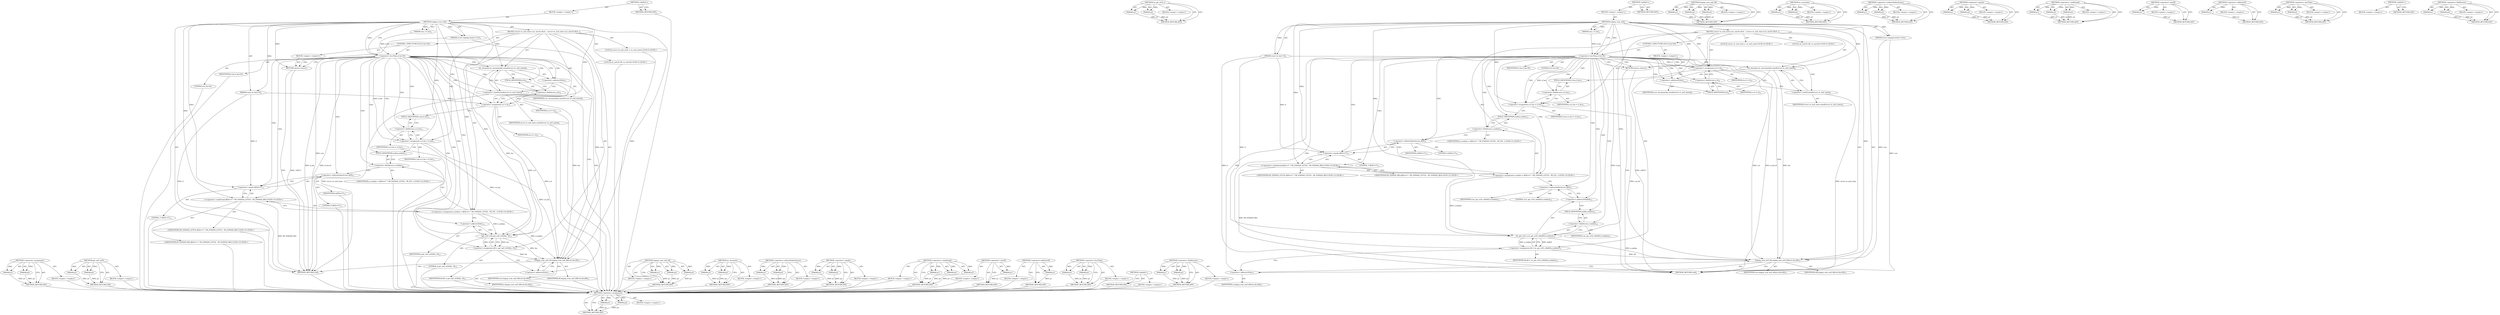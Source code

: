 digraph "&lt;operator&gt;.fieldAccess" {
vulnerable_110 [label=<(METHOD,&lt;operator&gt;.assignment)>];
vulnerable_111 [label=<(PARAM,p1)>];
vulnerable_112 [label=<(PARAM,p2)>];
vulnerable_113 [label=<(BLOCK,&lt;empty&gt;,&lt;empty&gt;)>];
vulnerable_114 [label=<(METHOD_RETURN,ANY)>];
vulnerable_136 [label=<(METHOD,iw_get_ui32_e)>];
vulnerable_137 [label=<(PARAM,p1)>];
vulnerable_138 [label=<(PARAM,p2)>];
vulnerable_139 [label=<(BLOCK,&lt;empty&gt;,&lt;empty&gt;)>];
vulnerable_140 [label=<(METHOD_RETURN,ANY)>];
vulnerable_6 [label=<(METHOD,&lt;global&gt;)<SUB>1</SUB>>];
vulnerable_7 [label=<(BLOCK,&lt;empty&gt;,&lt;empty&gt;)<SUB>1</SUB>>];
vulnerable_8 [label=<(METHOD,iwjpeg_scan_exif)<SUB>1</SUB>>];
vulnerable_9 [label=<(PARAM,struct iwjpegrcontext *rctx)<SUB>1</SUB>>];
vulnerable_10 [label=<(PARAM,const iw_byte *d)<SUB>2</SUB>>];
vulnerable_11 [label=<(PARAM,size_t d_len)<SUB>2</SUB>>];
vulnerable_12 [label=<(BLOCK,{
	struct iw_exif_state e;
	iw_uint32 ifd;

	if...,{
	struct iw_exif_state e;
	iw_uint32 ifd;

	if...)<SUB>3</SUB>>];
vulnerable_13 [label="<(LOCAL,struct iw_exif_state e: iw_exif_state)<SUB>4</SUB>>"];
vulnerable_14 [label="<(LOCAL,iw_uint32 ifd: iw_uint32)<SUB>5</SUB>>"];
vulnerable_15 [label=<(CONTROL_STRUCTURE,IF,if (d_len&lt;8))<SUB>7</SUB>>];
vulnerable_16 [label=<(&lt;operator&gt;.lessThan,d_len&lt;8)<SUB>7</SUB>>];
vulnerable_17 [label=<(IDENTIFIER,d_len,d_len&lt;8)<SUB>7</SUB>>];
vulnerable_18 [label=<(LITERAL,8,d_len&lt;8)<SUB>7</SUB>>];
vulnerable_19 [label=<(BLOCK,&lt;empty&gt;,&lt;empty&gt;)<SUB>7</SUB>>];
vulnerable_20 [label=<(RETURN,return;,return;)<SUB>7</SUB>>];
vulnerable_21 [label=<(iw_zeromem,iw_zeromem(&amp;e,sizeof(struct iw_exif_state)))<SUB>9</SUB>>];
vulnerable_22 [label=<(&lt;operator&gt;.addressOf,&amp;e)<SUB>9</SUB>>];
vulnerable_23 [label=<(IDENTIFIER,e,iw_zeromem(&amp;e,sizeof(struct iw_exif_state)))<SUB>9</SUB>>];
vulnerable_24 [label=<(&lt;operator&gt;.sizeOf,sizeof(struct iw_exif_state))<SUB>9</SUB>>];
vulnerable_25 [label=<(IDENTIFIER,struct iw_exif_state,sizeof(struct iw_exif_state))<SUB>9</SUB>>];
vulnerable_26 [label=<(&lt;operator&gt;.assignment,e.d = d)<SUB>10</SUB>>];
vulnerable_27 [label=<(&lt;operator&gt;.fieldAccess,e.d)<SUB>10</SUB>>];
vulnerable_28 [label=<(IDENTIFIER,e,e.d = d)<SUB>10</SUB>>];
vulnerable_29 [label=<(FIELD_IDENTIFIER,d,d)<SUB>10</SUB>>];
vulnerable_30 [label=<(IDENTIFIER,d,e.d = d)<SUB>10</SUB>>];
vulnerable_31 [label=<(&lt;operator&gt;.assignment,e.d_len = d_len)<SUB>11</SUB>>];
vulnerable_32 [label=<(&lt;operator&gt;.fieldAccess,e.d_len)<SUB>11</SUB>>];
vulnerable_33 [label=<(IDENTIFIER,e,e.d_len = d_len)<SUB>11</SUB>>];
vulnerable_34 [label=<(FIELD_IDENTIFIER,d_len,d_len)<SUB>11</SUB>>];
vulnerable_35 [label=<(IDENTIFIER,d_len,e.d_len = d_len)<SUB>11</SUB>>];
vulnerable_36 [label="<(&lt;operator&gt;.assignment,e.endian = d[0]=='I' ? IW_ENDIAN_LITTLE : IW_EN...)<SUB>13</SUB>>"];
vulnerable_37 [label=<(&lt;operator&gt;.fieldAccess,e.endian)<SUB>13</SUB>>];
vulnerable_38 [label="<(IDENTIFIER,e,e.endian = d[0]=='I' ? IW_ENDIAN_LITTLE : IW_EN...)<SUB>13</SUB>>"];
vulnerable_39 [label=<(FIELD_IDENTIFIER,endian,endian)<SUB>13</SUB>>];
vulnerable_40 [label="<(&lt;operator&gt;.conditional,d[0]=='I' ? IW_ENDIAN_LITTLE : IW_ENDIAN_BIG)<SUB>13</SUB>>"];
vulnerable_41 [label=<(&lt;operator&gt;.equals,d[0]=='I')<SUB>13</SUB>>];
vulnerable_42 [label=<(&lt;operator&gt;.indirectIndexAccess,d[0])<SUB>13</SUB>>];
vulnerable_43 [label=<(IDENTIFIER,d,d[0]=='I')<SUB>13</SUB>>];
vulnerable_44 [label=<(LITERAL,0,d[0]=='I')<SUB>13</SUB>>];
vulnerable_45 [label=<(LITERAL,'I',d[0]=='I')<SUB>13</SUB>>];
vulnerable_46 [label="<(IDENTIFIER,IW_ENDIAN_LITTLE,d[0]=='I' ? IW_ENDIAN_LITTLE : IW_ENDIAN_BIG)<SUB>13</SUB>>"];
vulnerable_47 [label="<(IDENTIFIER,IW_ENDIAN_BIG,d[0]=='I' ? IW_ENDIAN_LITTLE : IW_ENDIAN_BIG)<SUB>13</SUB>>"];
vulnerable_48 [label=<(&lt;operator&gt;.assignment,ifd = iw_get_ui32_e(&amp;d[4],e.endian))<SUB>15</SUB>>];
vulnerable_49 [label=<(IDENTIFIER,ifd,ifd = iw_get_ui32_e(&amp;d[4],e.endian))<SUB>15</SUB>>];
vulnerable_50 [label=<(iw_get_ui32_e,iw_get_ui32_e(&amp;d[4],e.endian))<SUB>15</SUB>>];
vulnerable_51 [label=<(&lt;operator&gt;.addressOf,&amp;d[4])<SUB>15</SUB>>];
vulnerable_52 [label=<(&lt;operator&gt;.indirectIndexAccess,d[4])<SUB>15</SUB>>];
vulnerable_53 [label=<(IDENTIFIER,d,iw_get_ui32_e(&amp;d[4],e.endian))<SUB>15</SUB>>];
vulnerable_54 [label=<(LITERAL,4,iw_get_ui32_e(&amp;d[4],e.endian))<SUB>15</SUB>>];
vulnerable_55 [label=<(&lt;operator&gt;.fieldAccess,e.endian)<SUB>15</SUB>>];
vulnerable_56 [label=<(IDENTIFIER,e,iw_get_ui32_e(&amp;d[4],e.endian))<SUB>15</SUB>>];
vulnerable_57 [label=<(FIELD_IDENTIFIER,endian,endian)<SUB>15</SUB>>];
vulnerable_58 [label=<(iwjpeg_scan_exif_ifd,iwjpeg_scan_exif_ifd(rctx,&amp;e,ifd))<SUB>17</SUB>>];
vulnerable_59 [label=<(IDENTIFIER,rctx,iwjpeg_scan_exif_ifd(rctx,&amp;e,ifd))<SUB>17</SUB>>];
vulnerable_60 [label=<(&lt;operator&gt;.addressOf,&amp;e)<SUB>17</SUB>>];
vulnerable_61 [label=<(IDENTIFIER,e,iwjpeg_scan_exif_ifd(rctx,&amp;e,ifd))<SUB>17</SUB>>];
vulnerable_62 [label=<(IDENTIFIER,ifd,iwjpeg_scan_exif_ifd(rctx,&amp;e,ifd))<SUB>17</SUB>>];
vulnerable_63 [label=<(METHOD_RETURN,void)<SUB>1</SUB>>];
vulnerable_65 [label=<(METHOD_RETURN,ANY)<SUB>1</SUB>>];
vulnerable_141 [label=<(METHOD,iwjpeg_scan_exif_ifd)>];
vulnerable_142 [label=<(PARAM,p1)>];
vulnerable_143 [label=<(PARAM,p2)>];
vulnerable_144 [label=<(PARAM,p3)>];
vulnerable_145 [label=<(BLOCK,&lt;empty&gt;,&lt;empty&gt;)>];
vulnerable_146 [label=<(METHOD_RETURN,ANY)>];
vulnerable_97 [label=<(METHOD,iw_zeromem)>];
vulnerable_98 [label=<(PARAM,p1)>];
vulnerable_99 [label=<(PARAM,p2)>];
vulnerable_100 [label=<(BLOCK,&lt;empty&gt;,&lt;empty&gt;)>];
vulnerable_101 [label=<(METHOD_RETURN,ANY)>];
vulnerable_131 [label=<(METHOD,&lt;operator&gt;.indirectIndexAccess)>];
vulnerable_132 [label=<(PARAM,p1)>];
vulnerable_133 [label=<(PARAM,p2)>];
vulnerable_134 [label=<(BLOCK,&lt;empty&gt;,&lt;empty&gt;)>];
vulnerable_135 [label=<(METHOD_RETURN,ANY)>];
vulnerable_126 [label=<(METHOD,&lt;operator&gt;.equals)>];
vulnerable_127 [label=<(PARAM,p1)>];
vulnerable_128 [label=<(PARAM,p2)>];
vulnerable_129 [label=<(BLOCK,&lt;empty&gt;,&lt;empty&gt;)>];
vulnerable_130 [label=<(METHOD_RETURN,ANY)>];
vulnerable_120 [label=<(METHOD,&lt;operator&gt;.conditional)>];
vulnerable_121 [label=<(PARAM,p1)>];
vulnerable_122 [label=<(PARAM,p2)>];
vulnerable_123 [label=<(PARAM,p3)>];
vulnerable_124 [label=<(BLOCK,&lt;empty&gt;,&lt;empty&gt;)>];
vulnerable_125 [label=<(METHOD_RETURN,ANY)>];
vulnerable_106 [label=<(METHOD,&lt;operator&gt;.sizeOf)>];
vulnerable_107 [label=<(PARAM,p1)>];
vulnerable_108 [label=<(BLOCK,&lt;empty&gt;,&lt;empty&gt;)>];
vulnerable_109 [label=<(METHOD_RETURN,ANY)>];
vulnerable_102 [label=<(METHOD,&lt;operator&gt;.addressOf)>];
vulnerable_103 [label=<(PARAM,p1)>];
vulnerable_104 [label=<(BLOCK,&lt;empty&gt;,&lt;empty&gt;)>];
vulnerable_105 [label=<(METHOD_RETURN,ANY)>];
vulnerable_92 [label=<(METHOD,&lt;operator&gt;.lessThan)>];
vulnerable_93 [label=<(PARAM,p1)>];
vulnerable_94 [label=<(PARAM,p2)>];
vulnerable_95 [label=<(BLOCK,&lt;empty&gt;,&lt;empty&gt;)>];
vulnerable_96 [label=<(METHOD_RETURN,ANY)>];
vulnerable_86 [label=<(METHOD,&lt;global&gt;)<SUB>1</SUB>>];
vulnerable_87 [label=<(BLOCK,&lt;empty&gt;,&lt;empty&gt;)>];
vulnerable_88 [label=<(METHOD_RETURN,ANY)>];
vulnerable_115 [label=<(METHOD,&lt;operator&gt;.fieldAccess)>];
vulnerable_116 [label=<(PARAM,p1)>];
vulnerable_117 [label=<(PARAM,p2)>];
vulnerable_118 [label=<(BLOCK,&lt;empty&gt;,&lt;empty&gt;)>];
vulnerable_119 [label=<(METHOD_RETURN,ANY)>];
fixed_106 [label=<(METHOD,&lt;operator&gt;.assignment)>];
fixed_107 [label=<(PARAM,p1)>];
fixed_108 [label=<(PARAM,p2)>];
fixed_109 [label=<(BLOCK,&lt;empty&gt;,&lt;empty&gt;)>];
fixed_110 [label=<(METHOD_RETURN,ANY)>];
fixed_132 [label=<(METHOD,get_exif_ui32)>];
fixed_133 [label=<(PARAM,p1)>];
fixed_134 [label=<(PARAM,p2)>];
fixed_135 [label=<(BLOCK,&lt;empty&gt;,&lt;empty&gt;)>];
fixed_136 [label=<(METHOD_RETURN,ANY)>];
fixed_6 [label=<(METHOD,&lt;global&gt;)<SUB>1</SUB>>];
fixed_7 [label=<(BLOCK,&lt;empty&gt;,&lt;empty&gt;)<SUB>1</SUB>>];
fixed_8 [label=<(METHOD,iwjpeg_scan_exif)<SUB>1</SUB>>];
fixed_9 [label=<(PARAM,struct iwjpegrcontext *rctx)<SUB>1</SUB>>];
fixed_10 [label=<(PARAM,const iw_byte *d)<SUB>2</SUB>>];
fixed_11 [label=<(PARAM,size_t d_len)<SUB>2</SUB>>];
fixed_12 [label=<(BLOCK,{
	struct iw_exif_state e;
	iw_uint32 ifd;

	if...,{
	struct iw_exif_state e;
	iw_uint32 ifd;

	if...)<SUB>3</SUB>>];
fixed_13 [label="<(LOCAL,struct iw_exif_state e: iw_exif_state)<SUB>4</SUB>>"];
fixed_14 [label="<(LOCAL,iw_uint32 ifd: iw_uint32)<SUB>5</SUB>>"];
fixed_15 [label=<(CONTROL_STRUCTURE,IF,if (d_len&lt;8))<SUB>7</SUB>>];
fixed_16 [label=<(&lt;operator&gt;.lessThan,d_len&lt;8)<SUB>7</SUB>>];
fixed_17 [label=<(IDENTIFIER,d_len,d_len&lt;8)<SUB>7</SUB>>];
fixed_18 [label=<(LITERAL,8,d_len&lt;8)<SUB>7</SUB>>];
fixed_19 [label=<(BLOCK,&lt;empty&gt;,&lt;empty&gt;)<SUB>7</SUB>>];
fixed_20 [label=<(RETURN,return;,return;)<SUB>7</SUB>>];
fixed_21 [label=<(iw_zeromem,iw_zeromem(&amp;e,sizeof(struct iw_exif_state)))<SUB>9</SUB>>];
fixed_22 [label=<(&lt;operator&gt;.addressOf,&amp;e)<SUB>9</SUB>>];
fixed_23 [label=<(IDENTIFIER,e,iw_zeromem(&amp;e,sizeof(struct iw_exif_state)))<SUB>9</SUB>>];
fixed_24 [label=<(&lt;operator&gt;.sizeOf,sizeof(struct iw_exif_state))<SUB>9</SUB>>];
fixed_25 [label=<(IDENTIFIER,struct iw_exif_state,sizeof(struct iw_exif_state))<SUB>9</SUB>>];
fixed_26 [label=<(&lt;operator&gt;.assignment,e.d = d)<SUB>10</SUB>>];
fixed_27 [label=<(&lt;operator&gt;.fieldAccess,e.d)<SUB>10</SUB>>];
fixed_28 [label=<(IDENTIFIER,e,e.d = d)<SUB>10</SUB>>];
fixed_29 [label=<(FIELD_IDENTIFIER,d,d)<SUB>10</SUB>>];
fixed_30 [label=<(IDENTIFIER,d,e.d = d)<SUB>10</SUB>>];
fixed_31 [label=<(&lt;operator&gt;.assignment,e.d_len = d_len)<SUB>11</SUB>>];
fixed_32 [label=<(&lt;operator&gt;.fieldAccess,e.d_len)<SUB>11</SUB>>];
fixed_33 [label=<(IDENTIFIER,e,e.d_len = d_len)<SUB>11</SUB>>];
fixed_34 [label=<(FIELD_IDENTIFIER,d_len,d_len)<SUB>11</SUB>>];
fixed_35 [label=<(IDENTIFIER,d_len,e.d_len = d_len)<SUB>11</SUB>>];
fixed_36 [label="<(&lt;operator&gt;.assignment,e.endian = d[0]=='I' ? IW_ENDIAN_LITTLE : IW_EN...)<SUB>13</SUB>>"];
fixed_37 [label=<(&lt;operator&gt;.fieldAccess,e.endian)<SUB>13</SUB>>];
fixed_38 [label="<(IDENTIFIER,e,e.endian = d[0]=='I' ? IW_ENDIAN_LITTLE : IW_EN...)<SUB>13</SUB>>"];
fixed_39 [label=<(FIELD_IDENTIFIER,endian,endian)<SUB>13</SUB>>];
fixed_40 [label="<(&lt;operator&gt;.conditional,d[0]=='I' ? IW_ENDIAN_LITTLE : IW_ENDIAN_BIG)<SUB>13</SUB>>"];
fixed_41 [label=<(&lt;operator&gt;.equals,d[0]=='I')<SUB>13</SUB>>];
fixed_42 [label=<(&lt;operator&gt;.indirectIndexAccess,d[0])<SUB>13</SUB>>];
fixed_43 [label=<(IDENTIFIER,d,d[0]=='I')<SUB>13</SUB>>];
fixed_44 [label=<(LITERAL,0,d[0]=='I')<SUB>13</SUB>>];
fixed_45 [label=<(LITERAL,'I',d[0]=='I')<SUB>13</SUB>>];
fixed_46 [label="<(IDENTIFIER,IW_ENDIAN_LITTLE,d[0]=='I' ? IW_ENDIAN_LITTLE : IW_ENDIAN_BIG)<SUB>13</SUB>>"];
fixed_47 [label="<(IDENTIFIER,IW_ENDIAN_BIG,d[0]=='I' ? IW_ENDIAN_LITTLE : IW_ENDIAN_BIG)<SUB>13</SUB>>"];
fixed_48 [label=<(&lt;operator&gt;.assignment,ifd = get_exif_ui32(&amp;e, 4))<SUB>15</SUB>>];
fixed_49 [label=<(IDENTIFIER,ifd,ifd = get_exif_ui32(&amp;e, 4))<SUB>15</SUB>>];
fixed_50 [label=<(get_exif_ui32,get_exif_ui32(&amp;e, 4))<SUB>15</SUB>>];
fixed_51 [label=<(&lt;operator&gt;.addressOf,&amp;e)<SUB>15</SUB>>];
fixed_52 [label=<(IDENTIFIER,e,get_exif_ui32(&amp;e, 4))<SUB>15</SUB>>];
fixed_53 [label=<(LITERAL,4,get_exif_ui32(&amp;e, 4))<SUB>15</SUB>>];
fixed_54 [label=<(iwjpeg_scan_exif_ifd,iwjpeg_scan_exif_ifd(rctx,&amp;e,ifd))<SUB>17</SUB>>];
fixed_55 [label=<(IDENTIFIER,rctx,iwjpeg_scan_exif_ifd(rctx,&amp;e,ifd))<SUB>17</SUB>>];
fixed_56 [label=<(&lt;operator&gt;.addressOf,&amp;e)<SUB>17</SUB>>];
fixed_57 [label=<(IDENTIFIER,e,iwjpeg_scan_exif_ifd(rctx,&amp;e,ifd))<SUB>17</SUB>>];
fixed_58 [label=<(IDENTIFIER,ifd,iwjpeg_scan_exif_ifd(rctx,&amp;e,ifd))<SUB>17</SUB>>];
fixed_59 [label=<(METHOD_RETURN,void)<SUB>1</SUB>>];
fixed_61 [label=<(METHOD_RETURN,ANY)<SUB>1</SUB>>];
fixed_137 [label=<(METHOD,iwjpeg_scan_exif_ifd)>];
fixed_138 [label=<(PARAM,p1)>];
fixed_139 [label=<(PARAM,p2)>];
fixed_140 [label=<(PARAM,p3)>];
fixed_141 [label=<(BLOCK,&lt;empty&gt;,&lt;empty&gt;)>];
fixed_142 [label=<(METHOD_RETURN,ANY)>];
fixed_93 [label=<(METHOD,iw_zeromem)>];
fixed_94 [label=<(PARAM,p1)>];
fixed_95 [label=<(PARAM,p2)>];
fixed_96 [label=<(BLOCK,&lt;empty&gt;,&lt;empty&gt;)>];
fixed_97 [label=<(METHOD_RETURN,ANY)>];
fixed_127 [label=<(METHOD,&lt;operator&gt;.indirectIndexAccess)>];
fixed_128 [label=<(PARAM,p1)>];
fixed_129 [label=<(PARAM,p2)>];
fixed_130 [label=<(BLOCK,&lt;empty&gt;,&lt;empty&gt;)>];
fixed_131 [label=<(METHOD_RETURN,ANY)>];
fixed_122 [label=<(METHOD,&lt;operator&gt;.equals)>];
fixed_123 [label=<(PARAM,p1)>];
fixed_124 [label=<(PARAM,p2)>];
fixed_125 [label=<(BLOCK,&lt;empty&gt;,&lt;empty&gt;)>];
fixed_126 [label=<(METHOD_RETURN,ANY)>];
fixed_116 [label=<(METHOD,&lt;operator&gt;.conditional)>];
fixed_117 [label=<(PARAM,p1)>];
fixed_118 [label=<(PARAM,p2)>];
fixed_119 [label=<(PARAM,p3)>];
fixed_120 [label=<(BLOCK,&lt;empty&gt;,&lt;empty&gt;)>];
fixed_121 [label=<(METHOD_RETURN,ANY)>];
fixed_102 [label=<(METHOD,&lt;operator&gt;.sizeOf)>];
fixed_103 [label=<(PARAM,p1)>];
fixed_104 [label=<(BLOCK,&lt;empty&gt;,&lt;empty&gt;)>];
fixed_105 [label=<(METHOD_RETURN,ANY)>];
fixed_98 [label=<(METHOD,&lt;operator&gt;.addressOf)>];
fixed_99 [label=<(PARAM,p1)>];
fixed_100 [label=<(BLOCK,&lt;empty&gt;,&lt;empty&gt;)>];
fixed_101 [label=<(METHOD_RETURN,ANY)>];
fixed_88 [label=<(METHOD,&lt;operator&gt;.lessThan)>];
fixed_89 [label=<(PARAM,p1)>];
fixed_90 [label=<(PARAM,p2)>];
fixed_91 [label=<(BLOCK,&lt;empty&gt;,&lt;empty&gt;)>];
fixed_92 [label=<(METHOD_RETURN,ANY)>];
fixed_82 [label=<(METHOD,&lt;global&gt;)<SUB>1</SUB>>];
fixed_83 [label=<(BLOCK,&lt;empty&gt;,&lt;empty&gt;)>];
fixed_84 [label=<(METHOD_RETURN,ANY)>];
fixed_111 [label=<(METHOD,&lt;operator&gt;.fieldAccess)>];
fixed_112 [label=<(PARAM,p1)>];
fixed_113 [label=<(PARAM,p2)>];
fixed_114 [label=<(BLOCK,&lt;empty&gt;,&lt;empty&gt;)>];
fixed_115 [label=<(METHOD_RETURN,ANY)>];
vulnerable_110 -> vulnerable_111  [key=0, label="AST: "];
vulnerable_110 -> vulnerable_111  [key=1, label="DDG: "];
vulnerable_110 -> vulnerable_113  [key=0, label="AST: "];
vulnerable_110 -> vulnerable_112  [key=0, label="AST: "];
vulnerable_110 -> vulnerable_112  [key=1, label="DDG: "];
vulnerable_110 -> vulnerable_114  [key=0, label="AST: "];
vulnerable_110 -> vulnerable_114  [key=1, label="CFG: "];
vulnerable_111 -> vulnerable_114  [key=0, label="DDG: p1"];
vulnerable_112 -> vulnerable_114  [key=0, label="DDG: p2"];
vulnerable_136 -> vulnerable_137  [key=0, label="AST: "];
vulnerable_136 -> vulnerable_137  [key=1, label="DDG: "];
vulnerable_136 -> vulnerable_139  [key=0, label="AST: "];
vulnerable_136 -> vulnerable_138  [key=0, label="AST: "];
vulnerable_136 -> vulnerable_138  [key=1, label="DDG: "];
vulnerable_136 -> vulnerable_140  [key=0, label="AST: "];
vulnerable_136 -> vulnerable_140  [key=1, label="CFG: "];
vulnerable_137 -> vulnerable_140  [key=0, label="DDG: p1"];
vulnerable_138 -> vulnerable_140  [key=0, label="DDG: p2"];
vulnerable_6 -> vulnerable_7  [key=0, label="AST: "];
vulnerable_6 -> vulnerable_65  [key=0, label="AST: "];
vulnerable_6 -> vulnerable_65  [key=1, label="CFG: "];
vulnerable_7 -> vulnerable_8  [key=0, label="AST: "];
vulnerable_8 -> vulnerable_9  [key=0, label="AST: "];
vulnerable_8 -> vulnerable_9  [key=1, label="DDG: "];
vulnerable_8 -> vulnerable_10  [key=0, label="AST: "];
vulnerable_8 -> vulnerable_10  [key=1, label="DDG: "];
vulnerable_8 -> vulnerable_11  [key=0, label="AST: "];
vulnerable_8 -> vulnerable_11  [key=1, label="DDG: "];
vulnerable_8 -> vulnerable_12  [key=0, label="AST: "];
vulnerable_8 -> vulnerable_63  [key=0, label="AST: "];
vulnerable_8 -> vulnerable_16  [key=0, label="CFG: "];
vulnerable_8 -> vulnerable_16  [key=1, label="DDG: "];
vulnerable_8 -> vulnerable_26  [key=0, label="DDG: "];
vulnerable_8 -> vulnerable_31  [key=0, label="DDG: "];
vulnerable_8 -> vulnerable_36  [key=0, label="DDG: "];
vulnerable_8 -> vulnerable_21  [key=0, label="DDG: "];
vulnerable_8 -> vulnerable_58  [key=0, label="DDG: "];
vulnerable_8 -> vulnerable_20  [key=0, label="DDG: "];
vulnerable_8 -> vulnerable_40  [key=0, label="DDG: "];
vulnerable_8 -> vulnerable_50  [key=0, label="DDG: "];
vulnerable_8 -> vulnerable_41  [key=0, label="DDG: "];
vulnerable_9 -> vulnerable_63  [key=0, label="DDG: rctx"];
vulnerable_9 -> vulnerable_58  [key=0, label="DDG: rctx"];
vulnerable_10 -> vulnerable_63  [key=0, label="DDG: d"];
vulnerable_10 -> vulnerable_26  [key=0, label="DDG: d"];
vulnerable_10 -> vulnerable_50  [key=0, label="DDG: d"];
vulnerable_10 -> vulnerable_41  [key=0, label="DDG: d"];
vulnerable_11 -> vulnerable_16  [key=0, label="DDG: d_len"];
vulnerable_12 -> vulnerable_13  [key=0, label="AST: "];
vulnerable_12 -> vulnerable_14  [key=0, label="AST: "];
vulnerable_12 -> vulnerable_15  [key=0, label="AST: "];
vulnerable_12 -> vulnerable_21  [key=0, label="AST: "];
vulnerable_12 -> vulnerable_26  [key=0, label="AST: "];
vulnerable_12 -> vulnerable_31  [key=0, label="AST: "];
vulnerable_12 -> vulnerable_36  [key=0, label="AST: "];
vulnerable_12 -> vulnerable_48  [key=0, label="AST: "];
vulnerable_12 -> vulnerable_58  [key=0, label="AST: "];
vulnerable_15 -> vulnerable_16  [key=0, label="AST: "];
vulnerable_15 -> vulnerable_19  [key=0, label="AST: "];
vulnerable_16 -> vulnerable_17  [key=0, label="AST: "];
vulnerable_16 -> vulnerable_18  [key=0, label="AST: "];
vulnerable_16 -> vulnerable_20  [key=0, label="CFG: "];
vulnerable_16 -> vulnerable_20  [key=1, label="CDG: "];
vulnerable_16 -> vulnerable_22  [key=0, label="CFG: "];
vulnerable_16 -> vulnerable_22  [key=1, label="CDG: "];
vulnerable_16 -> vulnerable_63  [key=0, label="DDG: d_len"];
vulnerable_16 -> vulnerable_63  [key=1, label="DDG: d_len&lt;8"];
vulnerable_16 -> vulnerable_31  [key=0, label="DDG: d_len"];
vulnerable_16 -> vulnerable_31  [key=1, label="CDG: "];
vulnerable_16 -> vulnerable_24  [key=0, label="CDG: "];
vulnerable_16 -> vulnerable_34  [key=0, label="CDG: "];
vulnerable_16 -> vulnerable_21  [key=0, label="CDG: "];
vulnerable_16 -> vulnerable_48  [key=0, label="CDG: "];
vulnerable_16 -> vulnerable_32  [key=0, label="CDG: "];
vulnerable_16 -> vulnerable_58  [key=0, label="CDG: "];
vulnerable_16 -> vulnerable_60  [key=0, label="CDG: "];
vulnerable_16 -> vulnerable_26  [key=0, label="CDG: "];
vulnerable_16 -> vulnerable_42  [key=0, label="CDG: "];
vulnerable_16 -> vulnerable_51  [key=0, label="CDG: "];
vulnerable_16 -> vulnerable_57  [key=0, label="CDG: "];
vulnerable_16 -> vulnerable_36  [key=0, label="CDG: "];
vulnerable_16 -> vulnerable_52  [key=0, label="CDG: "];
vulnerable_16 -> vulnerable_37  [key=0, label="CDG: "];
vulnerable_16 -> vulnerable_41  [key=0, label="CDG: "];
vulnerable_16 -> vulnerable_27  [key=0, label="CDG: "];
vulnerable_16 -> vulnerable_40  [key=0, label="CDG: "];
vulnerable_16 -> vulnerable_29  [key=0, label="CDG: "];
vulnerable_16 -> vulnerable_50  [key=0, label="CDG: "];
vulnerable_16 -> vulnerable_55  [key=0, label="CDG: "];
vulnerable_16 -> vulnerable_39  [key=0, label="CDG: "];
vulnerable_19 -> vulnerable_20  [key=0, label="AST: "];
vulnerable_20 -> vulnerable_63  [key=0, label="CFG: "];
vulnerable_20 -> vulnerable_63  [key=1, label="DDG: &lt;RET&gt;"];
vulnerable_21 -> vulnerable_22  [key=0, label="AST: "];
vulnerable_21 -> vulnerable_24  [key=0, label="AST: "];
vulnerable_21 -> vulnerable_29  [key=0, label="CFG: "];
vulnerable_21 -> vulnerable_58  [key=0, label="DDG: &amp;e"];
vulnerable_22 -> vulnerable_23  [key=0, label="AST: "];
vulnerable_22 -> vulnerable_24  [key=0, label="CFG: "];
vulnerable_24 -> vulnerable_25  [key=0, label="AST: "];
vulnerable_24 -> vulnerable_21  [key=0, label="CFG: "];
vulnerable_24 -> vulnerable_63  [key=0, label="DDG: struct iw_exif_state"];
vulnerable_26 -> vulnerable_27  [key=0, label="AST: "];
vulnerable_26 -> vulnerable_30  [key=0, label="AST: "];
vulnerable_26 -> vulnerable_34  [key=0, label="CFG: "];
vulnerable_26 -> vulnerable_58  [key=0, label="DDG: e.d"];
vulnerable_27 -> vulnerable_28  [key=0, label="AST: "];
vulnerable_27 -> vulnerable_29  [key=0, label="AST: "];
vulnerable_27 -> vulnerable_26  [key=0, label="CFG: "];
vulnerable_29 -> vulnerable_27  [key=0, label="CFG: "];
vulnerable_31 -> vulnerable_32  [key=0, label="AST: "];
vulnerable_31 -> vulnerable_35  [key=0, label="AST: "];
vulnerable_31 -> vulnerable_39  [key=0, label="CFG: "];
vulnerable_31 -> vulnerable_58  [key=0, label="DDG: e.d_len"];
vulnerable_32 -> vulnerable_33  [key=0, label="AST: "];
vulnerable_32 -> vulnerable_34  [key=0, label="AST: "];
vulnerable_32 -> vulnerable_31  [key=0, label="CFG: "];
vulnerable_34 -> vulnerable_32  [key=0, label="CFG: "];
vulnerable_36 -> vulnerable_37  [key=0, label="AST: "];
vulnerable_36 -> vulnerable_40  [key=0, label="AST: "];
vulnerable_36 -> vulnerable_52  [key=0, label="CFG: "];
vulnerable_36 -> vulnerable_50  [key=0, label="DDG: e.endian"];
vulnerable_37 -> vulnerable_38  [key=0, label="AST: "];
vulnerable_37 -> vulnerable_39  [key=0, label="AST: "];
vulnerable_37 -> vulnerable_42  [key=0, label="CFG: "];
vulnerable_39 -> vulnerable_37  [key=0, label="CFG: "];
vulnerable_40 -> vulnerable_41  [key=0, label="AST: "];
vulnerable_40 -> vulnerable_46  [key=0, label="AST: "];
vulnerable_40 -> vulnerable_47  [key=0, label="AST: "];
vulnerable_40 -> vulnerable_36  [key=0, label="CFG: "];
vulnerable_40 -> vulnerable_63  [key=0, label="DDG: IW_ENDIAN_BIG"];
vulnerable_41 -> vulnerable_42  [key=0, label="AST: "];
vulnerable_41 -> vulnerable_45  [key=0, label="AST: "];
vulnerable_41 -> vulnerable_40  [key=0, label="CFG: "];
vulnerable_42 -> vulnerable_43  [key=0, label="AST: "];
vulnerable_42 -> vulnerable_44  [key=0, label="AST: "];
vulnerable_42 -> vulnerable_41  [key=0, label="CFG: "];
vulnerable_48 -> vulnerable_49  [key=0, label="AST: "];
vulnerable_48 -> vulnerable_50  [key=0, label="AST: "];
vulnerable_48 -> vulnerable_60  [key=0, label="CFG: "];
vulnerable_48 -> vulnerable_58  [key=0, label="DDG: ifd"];
vulnerable_50 -> vulnerable_51  [key=0, label="AST: "];
vulnerable_50 -> vulnerable_55  [key=0, label="AST: "];
vulnerable_50 -> vulnerable_48  [key=0, label="CFG: "];
vulnerable_50 -> vulnerable_48  [key=1, label="DDG: &amp;d[4]"];
vulnerable_50 -> vulnerable_48  [key=2, label="DDG: e.endian"];
vulnerable_50 -> vulnerable_58  [key=0, label="DDG: e.endian"];
vulnerable_51 -> vulnerable_52  [key=0, label="AST: "];
vulnerable_51 -> vulnerable_57  [key=0, label="CFG: "];
vulnerable_52 -> vulnerable_53  [key=0, label="AST: "];
vulnerable_52 -> vulnerable_54  [key=0, label="AST: "];
vulnerable_52 -> vulnerable_51  [key=0, label="CFG: "];
vulnerable_55 -> vulnerable_56  [key=0, label="AST: "];
vulnerable_55 -> vulnerable_57  [key=0, label="AST: "];
vulnerable_55 -> vulnerable_50  [key=0, label="CFG: "];
vulnerable_57 -> vulnerable_55  [key=0, label="CFG: "];
vulnerable_58 -> vulnerable_59  [key=0, label="AST: "];
vulnerable_58 -> vulnerable_60  [key=0, label="AST: "];
vulnerable_58 -> vulnerable_62  [key=0, label="AST: "];
vulnerable_58 -> vulnerable_63  [key=0, label="CFG: "];
vulnerable_60 -> vulnerable_61  [key=0, label="AST: "];
vulnerable_60 -> vulnerable_58  [key=0, label="CFG: "];
vulnerable_141 -> vulnerable_142  [key=0, label="AST: "];
vulnerable_141 -> vulnerable_142  [key=1, label="DDG: "];
vulnerable_141 -> vulnerable_145  [key=0, label="AST: "];
vulnerable_141 -> vulnerable_143  [key=0, label="AST: "];
vulnerable_141 -> vulnerable_143  [key=1, label="DDG: "];
vulnerable_141 -> vulnerable_146  [key=0, label="AST: "];
vulnerable_141 -> vulnerable_146  [key=1, label="CFG: "];
vulnerable_141 -> vulnerable_144  [key=0, label="AST: "];
vulnerable_141 -> vulnerable_144  [key=1, label="DDG: "];
vulnerable_142 -> vulnerable_146  [key=0, label="DDG: p1"];
vulnerable_143 -> vulnerable_146  [key=0, label="DDG: p2"];
vulnerable_144 -> vulnerable_146  [key=0, label="DDG: p3"];
vulnerable_97 -> vulnerable_98  [key=0, label="AST: "];
vulnerable_97 -> vulnerable_98  [key=1, label="DDG: "];
vulnerable_97 -> vulnerable_100  [key=0, label="AST: "];
vulnerable_97 -> vulnerable_99  [key=0, label="AST: "];
vulnerable_97 -> vulnerable_99  [key=1, label="DDG: "];
vulnerable_97 -> vulnerable_101  [key=0, label="AST: "];
vulnerable_97 -> vulnerable_101  [key=1, label="CFG: "];
vulnerable_98 -> vulnerable_101  [key=0, label="DDG: p1"];
vulnerable_99 -> vulnerable_101  [key=0, label="DDG: p2"];
vulnerable_131 -> vulnerable_132  [key=0, label="AST: "];
vulnerable_131 -> vulnerable_132  [key=1, label="DDG: "];
vulnerable_131 -> vulnerable_134  [key=0, label="AST: "];
vulnerable_131 -> vulnerable_133  [key=0, label="AST: "];
vulnerable_131 -> vulnerable_133  [key=1, label="DDG: "];
vulnerable_131 -> vulnerable_135  [key=0, label="AST: "];
vulnerable_131 -> vulnerable_135  [key=1, label="CFG: "];
vulnerable_132 -> vulnerable_135  [key=0, label="DDG: p1"];
vulnerable_133 -> vulnerable_135  [key=0, label="DDG: p2"];
vulnerable_126 -> vulnerable_127  [key=0, label="AST: "];
vulnerable_126 -> vulnerable_127  [key=1, label="DDG: "];
vulnerable_126 -> vulnerable_129  [key=0, label="AST: "];
vulnerable_126 -> vulnerable_128  [key=0, label="AST: "];
vulnerable_126 -> vulnerable_128  [key=1, label="DDG: "];
vulnerable_126 -> vulnerable_130  [key=0, label="AST: "];
vulnerable_126 -> vulnerable_130  [key=1, label="CFG: "];
vulnerable_127 -> vulnerable_130  [key=0, label="DDG: p1"];
vulnerable_128 -> vulnerable_130  [key=0, label="DDG: p2"];
vulnerable_120 -> vulnerable_121  [key=0, label="AST: "];
vulnerable_120 -> vulnerable_121  [key=1, label="DDG: "];
vulnerable_120 -> vulnerable_124  [key=0, label="AST: "];
vulnerable_120 -> vulnerable_122  [key=0, label="AST: "];
vulnerable_120 -> vulnerable_122  [key=1, label="DDG: "];
vulnerable_120 -> vulnerable_125  [key=0, label="AST: "];
vulnerable_120 -> vulnerable_125  [key=1, label="CFG: "];
vulnerable_120 -> vulnerable_123  [key=0, label="AST: "];
vulnerable_120 -> vulnerable_123  [key=1, label="DDG: "];
vulnerable_121 -> vulnerable_125  [key=0, label="DDG: p1"];
vulnerable_122 -> vulnerable_125  [key=0, label="DDG: p2"];
vulnerable_123 -> vulnerable_125  [key=0, label="DDG: p3"];
vulnerable_106 -> vulnerable_107  [key=0, label="AST: "];
vulnerable_106 -> vulnerable_107  [key=1, label="DDG: "];
vulnerable_106 -> vulnerable_108  [key=0, label="AST: "];
vulnerable_106 -> vulnerable_109  [key=0, label="AST: "];
vulnerable_106 -> vulnerable_109  [key=1, label="CFG: "];
vulnerable_107 -> vulnerable_109  [key=0, label="DDG: p1"];
vulnerable_102 -> vulnerable_103  [key=0, label="AST: "];
vulnerable_102 -> vulnerable_103  [key=1, label="DDG: "];
vulnerable_102 -> vulnerable_104  [key=0, label="AST: "];
vulnerable_102 -> vulnerable_105  [key=0, label="AST: "];
vulnerable_102 -> vulnerable_105  [key=1, label="CFG: "];
vulnerable_103 -> vulnerable_105  [key=0, label="DDG: p1"];
vulnerable_92 -> vulnerable_93  [key=0, label="AST: "];
vulnerable_92 -> vulnerable_93  [key=1, label="DDG: "];
vulnerable_92 -> vulnerable_95  [key=0, label="AST: "];
vulnerable_92 -> vulnerable_94  [key=0, label="AST: "];
vulnerable_92 -> vulnerable_94  [key=1, label="DDG: "];
vulnerable_92 -> vulnerable_96  [key=0, label="AST: "];
vulnerable_92 -> vulnerable_96  [key=1, label="CFG: "];
vulnerable_93 -> vulnerable_96  [key=0, label="DDG: p1"];
vulnerable_94 -> vulnerable_96  [key=0, label="DDG: p2"];
vulnerable_86 -> vulnerable_87  [key=0, label="AST: "];
vulnerable_86 -> vulnerable_88  [key=0, label="AST: "];
vulnerable_86 -> vulnerable_88  [key=1, label="CFG: "];
vulnerable_115 -> vulnerable_116  [key=0, label="AST: "];
vulnerable_115 -> vulnerable_116  [key=1, label="DDG: "];
vulnerable_115 -> vulnerable_118  [key=0, label="AST: "];
vulnerable_115 -> vulnerable_117  [key=0, label="AST: "];
vulnerable_115 -> vulnerable_117  [key=1, label="DDG: "];
vulnerable_115 -> vulnerable_119  [key=0, label="AST: "];
vulnerable_115 -> vulnerable_119  [key=1, label="CFG: "];
vulnerable_116 -> vulnerable_119  [key=0, label="DDG: p1"];
vulnerable_117 -> vulnerable_119  [key=0, label="DDG: p2"];
fixed_106 -> fixed_107  [key=0, label="AST: "];
fixed_106 -> fixed_107  [key=1, label="DDG: "];
fixed_106 -> fixed_109  [key=0, label="AST: "];
fixed_106 -> fixed_108  [key=0, label="AST: "];
fixed_106 -> fixed_108  [key=1, label="DDG: "];
fixed_106 -> fixed_110  [key=0, label="AST: "];
fixed_106 -> fixed_110  [key=1, label="CFG: "];
fixed_107 -> fixed_110  [key=0, label="DDG: p1"];
fixed_108 -> fixed_110  [key=0, label="DDG: p2"];
fixed_109 -> vulnerable_110  [key=0];
fixed_110 -> vulnerable_110  [key=0];
fixed_132 -> fixed_133  [key=0, label="AST: "];
fixed_132 -> fixed_133  [key=1, label="DDG: "];
fixed_132 -> fixed_135  [key=0, label="AST: "];
fixed_132 -> fixed_134  [key=0, label="AST: "];
fixed_132 -> fixed_134  [key=1, label="DDG: "];
fixed_132 -> fixed_136  [key=0, label="AST: "];
fixed_132 -> fixed_136  [key=1, label="CFG: "];
fixed_133 -> fixed_136  [key=0, label="DDG: p1"];
fixed_134 -> fixed_136  [key=0, label="DDG: p2"];
fixed_135 -> vulnerable_110  [key=0];
fixed_136 -> vulnerable_110  [key=0];
fixed_6 -> fixed_7  [key=0, label="AST: "];
fixed_6 -> fixed_61  [key=0, label="AST: "];
fixed_6 -> fixed_61  [key=1, label="CFG: "];
fixed_7 -> fixed_8  [key=0, label="AST: "];
fixed_8 -> fixed_9  [key=0, label="AST: "];
fixed_8 -> fixed_9  [key=1, label="DDG: "];
fixed_8 -> fixed_10  [key=0, label="AST: "];
fixed_8 -> fixed_10  [key=1, label="DDG: "];
fixed_8 -> fixed_11  [key=0, label="AST: "];
fixed_8 -> fixed_11  [key=1, label="DDG: "];
fixed_8 -> fixed_12  [key=0, label="AST: "];
fixed_8 -> fixed_59  [key=0, label="AST: "];
fixed_8 -> fixed_16  [key=0, label="CFG: "];
fixed_8 -> fixed_16  [key=1, label="DDG: "];
fixed_8 -> fixed_26  [key=0, label="DDG: "];
fixed_8 -> fixed_31  [key=0, label="DDG: "];
fixed_8 -> fixed_36  [key=0, label="DDG: "];
fixed_8 -> fixed_21  [key=0, label="DDG: "];
fixed_8 -> fixed_54  [key=0, label="DDG: "];
fixed_8 -> fixed_20  [key=0, label="DDG: "];
fixed_8 -> fixed_40  [key=0, label="DDG: "];
fixed_8 -> fixed_50  [key=0, label="DDG: "];
fixed_8 -> fixed_41  [key=0, label="DDG: "];
fixed_9 -> fixed_59  [key=0, label="DDG: rctx"];
fixed_9 -> fixed_54  [key=0, label="DDG: rctx"];
fixed_10 -> fixed_59  [key=0, label="DDG: d"];
fixed_10 -> fixed_26  [key=0, label="DDG: d"];
fixed_10 -> fixed_41  [key=0, label="DDG: d"];
fixed_11 -> fixed_16  [key=0, label="DDG: d_len"];
fixed_12 -> fixed_13  [key=0, label="AST: "];
fixed_12 -> fixed_14  [key=0, label="AST: "];
fixed_12 -> fixed_15  [key=0, label="AST: "];
fixed_12 -> fixed_21  [key=0, label="AST: "];
fixed_12 -> fixed_26  [key=0, label="AST: "];
fixed_12 -> fixed_31  [key=0, label="AST: "];
fixed_12 -> fixed_36  [key=0, label="AST: "];
fixed_12 -> fixed_48  [key=0, label="AST: "];
fixed_12 -> fixed_54  [key=0, label="AST: "];
fixed_13 -> vulnerable_110  [key=0];
fixed_14 -> vulnerable_110  [key=0];
fixed_15 -> fixed_16  [key=0, label="AST: "];
fixed_15 -> fixed_19  [key=0, label="AST: "];
fixed_16 -> fixed_17  [key=0, label="AST: "];
fixed_16 -> fixed_18  [key=0, label="AST: "];
fixed_16 -> fixed_20  [key=0, label="CFG: "];
fixed_16 -> fixed_20  [key=1, label="CDG: "];
fixed_16 -> fixed_22  [key=0, label="CFG: "];
fixed_16 -> fixed_22  [key=1, label="CDG: "];
fixed_16 -> fixed_59  [key=0, label="DDG: d_len"];
fixed_16 -> fixed_59  [key=1, label="DDG: d_len&lt;8"];
fixed_16 -> fixed_31  [key=0, label="DDG: d_len"];
fixed_16 -> fixed_31  [key=1, label="CDG: "];
fixed_16 -> fixed_24  [key=0, label="CDG: "];
fixed_16 -> fixed_34  [key=0, label="CDG: "];
fixed_16 -> fixed_21  [key=0, label="CDG: "];
fixed_16 -> fixed_48  [key=0, label="CDG: "];
fixed_16 -> fixed_32  [key=0, label="CDG: "];
fixed_16 -> fixed_26  [key=0, label="CDG: "];
fixed_16 -> fixed_42  [key=0, label="CDG: "];
fixed_16 -> fixed_51  [key=0, label="CDG: "];
fixed_16 -> fixed_36  [key=0, label="CDG: "];
fixed_16 -> fixed_37  [key=0, label="CDG: "];
fixed_16 -> fixed_56  [key=0, label="CDG: "];
fixed_16 -> fixed_41  [key=0, label="CDG: "];
fixed_16 -> fixed_27  [key=0, label="CDG: "];
fixed_16 -> fixed_40  [key=0, label="CDG: "];
fixed_16 -> fixed_29  [key=0, label="CDG: "];
fixed_16 -> fixed_50  [key=0, label="CDG: "];
fixed_16 -> fixed_54  [key=0, label="CDG: "];
fixed_16 -> fixed_39  [key=0, label="CDG: "];
fixed_17 -> vulnerable_110  [key=0];
fixed_18 -> vulnerable_110  [key=0];
fixed_19 -> fixed_20  [key=0, label="AST: "];
fixed_20 -> fixed_59  [key=0, label="CFG: "];
fixed_20 -> fixed_59  [key=1, label="DDG: &lt;RET&gt;"];
fixed_21 -> fixed_22  [key=0, label="AST: "];
fixed_21 -> fixed_24  [key=0, label="AST: "];
fixed_21 -> fixed_29  [key=0, label="CFG: "];
fixed_21 -> fixed_54  [key=0, label="DDG: &amp;e"];
fixed_21 -> fixed_50  [key=0, label="DDG: &amp;e"];
fixed_22 -> fixed_23  [key=0, label="AST: "];
fixed_22 -> fixed_24  [key=0, label="CFG: "];
fixed_23 -> vulnerable_110  [key=0];
fixed_24 -> fixed_25  [key=0, label="AST: "];
fixed_24 -> fixed_21  [key=0, label="CFG: "];
fixed_24 -> fixed_59  [key=0, label="DDG: struct iw_exif_state"];
fixed_25 -> vulnerable_110  [key=0];
fixed_26 -> fixed_27  [key=0, label="AST: "];
fixed_26 -> fixed_30  [key=0, label="AST: "];
fixed_26 -> fixed_34  [key=0, label="CFG: "];
fixed_26 -> fixed_54  [key=0, label="DDG: e.d"];
fixed_26 -> fixed_50  [key=0, label="DDG: e.d"];
fixed_27 -> fixed_28  [key=0, label="AST: "];
fixed_27 -> fixed_29  [key=0, label="AST: "];
fixed_27 -> fixed_26  [key=0, label="CFG: "];
fixed_28 -> vulnerable_110  [key=0];
fixed_29 -> fixed_27  [key=0, label="CFG: "];
fixed_30 -> vulnerable_110  [key=0];
fixed_31 -> fixed_32  [key=0, label="AST: "];
fixed_31 -> fixed_35  [key=0, label="AST: "];
fixed_31 -> fixed_39  [key=0, label="CFG: "];
fixed_31 -> fixed_54  [key=0, label="DDG: e.d_len"];
fixed_31 -> fixed_50  [key=0, label="DDG: e.d_len"];
fixed_32 -> fixed_33  [key=0, label="AST: "];
fixed_32 -> fixed_34  [key=0, label="AST: "];
fixed_32 -> fixed_31  [key=0, label="CFG: "];
fixed_33 -> vulnerable_110  [key=0];
fixed_34 -> fixed_32  [key=0, label="CFG: "];
fixed_35 -> vulnerable_110  [key=0];
fixed_36 -> fixed_37  [key=0, label="AST: "];
fixed_36 -> fixed_40  [key=0, label="AST: "];
fixed_36 -> fixed_51  [key=0, label="CFG: "];
fixed_36 -> fixed_54  [key=0, label="DDG: e.endian"];
fixed_36 -> fixed_50  [key=0, label="DDG: e.endian"];
fixed_37 -> fixed_38  [key=0, label="AST: "];
fixed_37 -> fixed_39  [key=0, label="AST: "];
fixed_37 -> fixed_42  [key=0, label="CFG: "];
fixed_38 -> vulnerable_110  [key=0];
fixed_39 -> fixed_37  [key=0, label="CFG: "];
fixed_40 -> fixed_41  [key=0, label="AST: "];
fixed_40 -> fixed_46  [key=0, label="AST: "];
fixed_40 -> fixed_47  [key=0, label="AST: "];
fixed_40 -> fixed_36  [key=0, label="CFG: "];
fixed_40 -> fixed_59  [key=0, label="DDG: IW_ENDIAN_BIG"];
fixed_41 -> fixed_42  [key=0, label="AST: "];
fixed_41 -> fixed_45  [key=0, label="AST: "];
fixed_41 -> fixed_40  [key=0, label="CFG: "];
fixed_42 -> fixed_43  [key=0, label="AST: "];
fixed_42 -> fixed_44  [key=0, label="AST: "];
fixed_42 -> fixed_41  [key=0, label="CFG: "];
fixed_43 -> vulnerable_110  [key=0];
fixed_44 -> vulnerable_110  [key=0];
fixed_45 -> vulnerable_110  [key=0];
fixed_46 -> vulnerable_110  [key=0];
fixed_47 -> vulnerable_110  [key=0];
fixed_48 -> fixed_49  [key=0, label="AST: "];
fixed_48 -> fixed_50  [key=0, label="AST: "];
fixed_48 -> fixed_56  [key=0, label="CFG: "];
fixed_48 -> fixed_54  [key=0, label="DDG: ifd"];
fixed_49 -> vulnerable_110  [key=0];
fixed_50 -> fixed_51  [key=0, label="AST: "];
fixed_50 -> fixed_53  [key=0, label="AST: "];
fixed_50 -> fixed_48  [key=0, label="CFG: "];
fixed_50 -> fixed_48  [key=1, label="DDG: &amp;e"];
fixed_50 -> fixed_48  [key=2, label="DDG: 4"];
fixed_50 -> fixed_54  [key=0, label="DDG: &amp;e"];
fixed_51 -> fixed_52  [key=0, label="AST: "];
fixed_51 -> fixed_50  [key=0, label="CFG: "];
fixed_52 -> vulnerable_110  [key=0];
fixed_53 -> vulnerable_110  [key=0];
fixed_54 -> fixed_55  [key=0, label="AST: "];
fixed_54 -> fixed_56  [key=0, label="AST: "];
fixed_54 -> fixed_58  [key=0, label="AST: "];
fixed_54 -> fixed_59  [key=0, label="CFG: "];
fixed_55 -> vulnerable_110  [key=0];
fixed_56 -> fixed_57  [key=0, label="AST: "];
fixed_56 -> fixed_54  [key=0, label="CFG: "];
fixed_57 -> vulnerable_110  [key=0];
fixed_58 -> vulnerable_110  [key=0];
fixed_59 -> vulnerable_110  [key=0];
fixed_61 -> vulnerable_110  [key=0];
fixed_137 -> fixed_138  [key=0, label="AST: "];
fixed_137 -> fixed_138  [key=1, label="DDG: "];
fixed_137 -> fixed_141  [key=0, label="AST: "];
fixed_137 -> fixed_139  [key=0, label="AST: "];
fixed_137 -> fixed_139  [key=1, label="DDG: "];
fixed_137 -> fixed_142  [key=0, label="AST: "];
fixed_137 -> fixed_142  [key=1, label="CFG: "];
fixed_137 -> fixed_140  [key=0, label="AST: "];
fixed_137 -> fixed_140  [key=1, label="DDG: "];
fixed_138 -> fixed_142  [key=0, label="DDG: p1"];
fixed_139 -> fixed_142  [key=0, label="DDG: p2"];
fixed_140 -> fixed_142  [key=0, label="DDG: p3"];
fixed_141 -> vulnerable_110  [key=0];
fixed_142 -> vulnerable_110  [key=0];
fixed_93 -> fixed_94  [key=0, label="AST: "];
fixed_93 -> fixed_94  [key=1, label="DDG: "];
fixed_93 -> fixed_96  [key=0, label="AST: "];
fixed_93 -> fixed_95  [key=0, label="AST: "];
fixed_93 -> fixed_95  [key=1, label="DDG: "];
fixed_93 -> fixed_97  [key=0, label="AST: "];
fixed_93 -> fixed_97  [key=1, label="CFG: "];
fixed_94 -> fixed_97  [key=0, label="DDG: p1"];
fixed_95 -> fixed_97  [key=0, label="DDG: p2"];
fixed_96 -> vulnerable_110  [key=0];
fixed_97 -> vulnerable_110  [key=0];
fixed_127 -> fixed_128  [key=0, label="AST: "];
fixed_127 -> fixed_128  [key=1, label="DDG: "];
fixed_127 -> fixed_130  [key=0, label="AST: "];
fixed_127 -> fixed_129  [key=0, label="AST: "];
fixed_127 -> fixed_129  [key=1, label="DDG: "];
fixed_127 -> fixed_131  [key=0, label="AST: "];
fixed_127 -> fixed_131  [key=1, label="CFG: "];
fixed_128 -> fixed_131  [key=0, label="DDG: p1"];
fixed_129 -> fixed_131  [key=0, label="DDG: p2"];
fixed_130 -> vulnerable_110  [key=0];
fixed_131 -> vulnerable_110  [key=0];
fixed_122 -> fixed_123  [key=0, label="AST: "];
fixed_122 -> fixed_123  [key=1, label="DDG: "];
fixed_122 -> fixed_125  [key=0, label="AST: "];
fixed_122 -> fixed_124  [key=0, label="AST: "];
fixed_122 -> fixed_124  [key=1, label="DDG: "];
fixed_122 -> fixed_126  [key=0, label="AST: "];
fixed_122 -> fixed_126  [key=1, label="CFG: "];
fixed_123 -> fixed_126  [key=0, label="DDG: p1"];
fixed_124 -> fixed_126  [key=0, label="DDG: p2"];
fixed_125 -> vulnerable_110  [key=0];
fixed_126 -> vulnerable_110  [key=0];
fixed_116 -> fixed_117  [key=0, label="AST: "];
fixed_116 -> fixed_117  [key=1, label="DDG: "];
fixed_116 -> fixed_120  [key=0, label="AST: "];
fixed_116 -> fixed_118  [key=0, label="AST: "];
fixed_116 -> fixed_118  [key=1, label="DDG: "];
fixed_116 -> fixed_121  [key=0, label="AST: "];
fixed_116 -> fixed_121  [key=1, label="CFG: "];
fixed_116 -> fixed_119  [key=0, label="AST: "];
fixed_116 -> fixed_119  [key=1, label="DDG: "];
fixed_117 -> fixed_121  [key=0, label="DDG: p1"];
fixed_118 -> fixed_121  [key=0, label="DDG: p2"];
fixed_119 -> fixed_121  [key=0, label="DDG: p3"];
fixed_120 -> vulnerable_110  [key=0];
fixed_121 -> vulnerable_110  [key=0];
fixed_102 -> fixed_103  [key=0, label="AST: "];
fixed_102 -> fixed_103  [key=1, label="DDG: "];
fixed_102 -> fixed_104  [key=0, label="AST: "];
fixed_102 -> fixed_105  [key=0, label="AST: "];
fixed_102 -> fixed_105  [key=1, label="CFG: "];
fixed_103 -> fixed_105  [key=0, label="DDG: p1"];
fixed_104 -> vulnerable_110  [key=0];
fixed_105 -> vulnerable_110  [key=0];
fixed_98 -> fixed_99  [key=0, label="AST: "];
fixed_98 -> fixed_99  [key=1, label="DDG: "];
fixed_98 -> fixed_100  [key=0, label="AST: "];
fixed_98 -> fixed_101  [key=0, label="AST: "];
fixed_98 -> fixed_101  [key=1, label="CFG: "];
fixed_99 -> fixed_101  [key=0, label="DDG: p1"];
fixed_100 -> vulnerable_110  [key=0];
fixed_101 -> vulnerable_110  [key=0];
fixed_88 -> fixed_89  [key=0, label="AST: "];
fixed_88 -> fixed_89  [key=1, label="DDG: "];
fixed_88 -> fixed_91  [key=0, label="AST: "];
fixed_88 -> fixed_90  [key=0, label="AST: "];
fixed_88 -> fixed_90  [key=1, label="DDG: "];
fixed_88 -> fixed_92  [key=0, label="AST: "];
fixed_88 -> fixed_92  [key=1, label="CFG: "];
fixed_89 -> fixed_92  [key=0, label="DDG: p1"];
fixed_90 -> fixed_92  [key=0, label="DDG: p2"];
fixed_91 -> vulnerable_110  [key=0];
fixed_92 -> vulnerable_110  [key=0];
fixed_82 -> fixed_83  [key=0, label="AST: "];
fixed_82 -> fixed_84  [key=0, label="AST: "];
fixed_82 -> fixed_84  [key=1, label="CFG: "];
fixed_83 -> vulnerable_110  [key=0];
fixed_84 -> vulnerable_110  [key=0];
fixed_111 -> fixed_112  [key=0, label="AST: "];
fixed_111 -> fixed_112  [key=1, label="DDG: "];
fixed_111 -> fixed_114  [key=0, label="AST: "];
fixed_111 -> fixed_113  [key=0, label="AST: "];
fixed_111 -> fixed_113  [key=1, label="DDG: "];
fixed_111 -> fixed_115  [key=0, label="AST: "];
fixed_111 -> fixed_115  [key=1, label="CFG: "];
fixed_112 -> fixed_115  [key=0, label="DDG: p1"];
fixed_113 -> fixed_115  [key=0, label="DDG: p2"];
fixed_114 -> vulnerable_110  [key=0];
fixed_115 -> vulnerable_110  [key=0];
}
